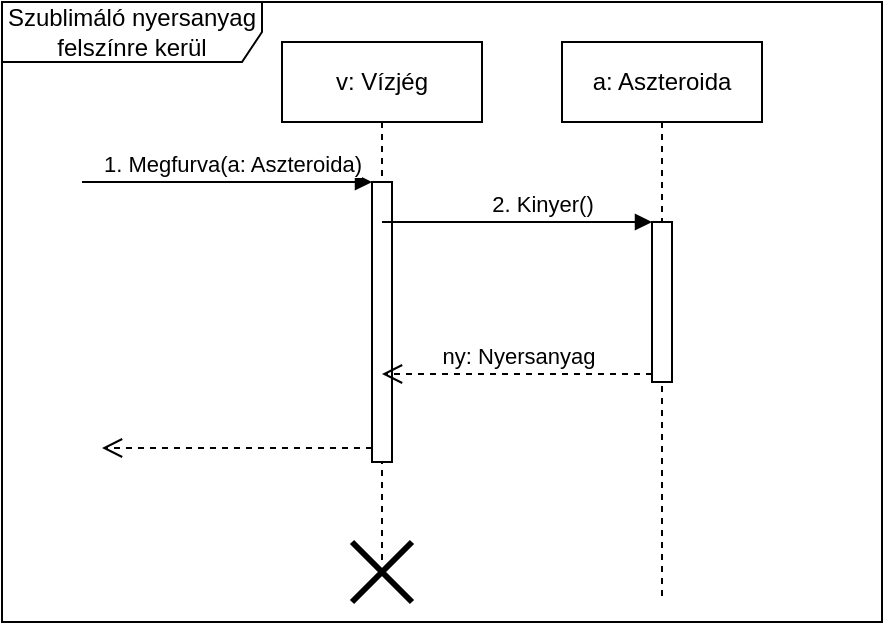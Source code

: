 <mxfile version="14.4.4" type="github">
  <diagram id="uMHCdDmu51lUruLCewqE" name="Page-2">
    <mxGraphModel dx="1662" dy="794" grid="1" gridSize="10" guides="1" tooltips="1" connect="1" arrows="1" fold="1" page="1" pageScale="1" pageWidth="827" pageHeight="1169" math="0" shadow="0">
      <root>
        <mxCell id="rQEQEOdsTUd7wWxaEc2Q-0" />
        <mxCell id="rQEQEOdsTUd7wWxaEc2Q-1" parent="rQEQEOdsTUd7wWxaEc2Q-0" />
        <mxCell id="rQEQEOdsTUd7wWxaEc2Q-2" value="v: Vízjég" style="shape=umlLifeline;perimeter=lifelinePerimeter;whiteSpace=wrap;html=1;container=1;collapsible=0;recursiveResize=0;outlineConnect=0;" parent="rQEQEOdsTUd7wWxaEc2Q-1" vertex="1">
          <mxGeometry x="160" y="30" width="100" height="260" as="geometry" />
        </mxCell>
        <mxCell id="rQEQEOdsTUd7wWxaEc2Q-6" value="" style="html=1;points=[];perimeter=orthogonalPerimeter;" parent="rQEQEOdsTUd7wWxaEc2Q-2" vertex="1">
          <mxGeometry x="45" y="70" width="10" height="140" as="geometry" />
        </mxCell>
        <mxCell id="rQEQEOdsTUd7wWxaEc2Q-7" value="1. Megfurva(a: Aszteroida)" style="html=1;verticalAlign=bottom;endArrow=block;entryX=0;entryY=0;" parent="rQEQEOdsTUd7wWxaEc2Q-2" target="rQEQEOdsTUd7wWxaEc2Q-6" edge="1">
          <mxGeometry x="0.037" relative="1" as="geometry">
            <mxPoint x="-100" y="70" as="sourcePoint" />
            <mxPoint as="offset" />
          </mxGeometry>
        </mxCell>
        <mxCell id="rQEQEOdsTUd7wWxaEc2Q-8" value="" style="html=1;verticalAlign=bottom;endArrow=open;dashed=1;endSize=8;exitX=0;exitY=0.95;" parent="rQEQEOdsTUd7wWxaEc2Q-2" source="rQEQEOdsTUd7wWxaEc2Q-6" edge="1">
          <mxGeometry x="1" y="-108" relative="1" as="geometry">
            <mxPoint x="-90" y="203" as="targetPoint" />
            <mxPoint x="-41" y="8" as="offset" />
          </mxGeometry>
        </mxCell>
        <mxCell id="pmzzwq9JTzwIdC2IC2xl-0" value="a: Aszteroida" style="shape=umlLifeline;perimeter=lifelinePerimeter;whiteSpace=wrap;html=1;container=1;collapsible=0;recursiveResize=0;outlineConnect=0;" parent="rQEQEOdsTUd7wWxaEc2Q-1" vertex="1">
          <mxGeometry x="300" y="30" width="100" height="280" as="geometry" />
        </mxCell>
        <mxCell id="pmzzwq9JTzwIdC2IC2xl-1" value="" style="html=1;points=[];perimeter=orthogonalPerimeter;" parent="pmzzwq9JTzwIdC2IC2xl-0" vertex="1">
          <mxGeometry x="45" y="90" width="10" height="80" as="geometry" />
        </mxCell>
        <mxCell id="pmzzwq9JTzwIdC2IC2xl-2" value="2. Kinyer()" style="html=1;verticalAlign=bottom;endArrow=block;entryX=0;entryY=0;" parent="rQEQEOdsTUd7wWxaEc2Q-1" source="rQEQEOdsTUd7wWxaEc2Q-2" target="pmzzwq9JTzwIdC2IC2xl-1" edge="1">
          <mxGeometry x="0.188" relative="1" as="geometry">
            <mxPoint x="275" y="120" as="sourcePoint" />
            <mxPoint as="offset" />
          </mxGeometry>
        </mxCell>
        <mxCell id="pmzzwq9JTzwIdC2IC2xl-3" value="ny: Nyersanyag" style="html=1;verticalAlign=bottom;endArrow=open;dashed=1;endSize=8;exitX=0;exitY=0.95;" parent="rQEQEOdsTUd7wWxaEc2Q-1" source="pmzzwq9JTzwIdC2IC2xl-1" target="rQEQEOdsTUd7wWxaEc2Q-2" edge="1">
          <mxGeometry relative="1" as="geometry">
            <mxPoint x="275" y="196" as="targetPoint" />
          </mxGeometry>
        </mxCell>
        <mxCell id="tSZZtqSjgruDq3-IJyse-0" value="" style="shape=umlDestroy;whiteSpace=wrap;html=1;strokeWidth=3;" parent="rQEQEOdsTUd7wWxaEc2Q-1" vertex="1">
          <mxGeometry x="195" y="280" width="30" height="30" as="geometry" />
        </mxCell>
        <mxCell id="nc3qBXWwIngRQdGXPClH-0" value="Szublimáló nyersanyag felszínre kerül" style="shape=umlFrame;whiteSpace=wrap;html=1;width=130;height=30;" vertex="1" parent="rQEQEOdsTUd7wWxaEc2Q-1">
          <mxGeometry x="20" y="10" width="440" height="310" as="geometry" />
        </mxCell>
      </root>
    </mxGraphModel>
  </diagram>
</mxfile>
